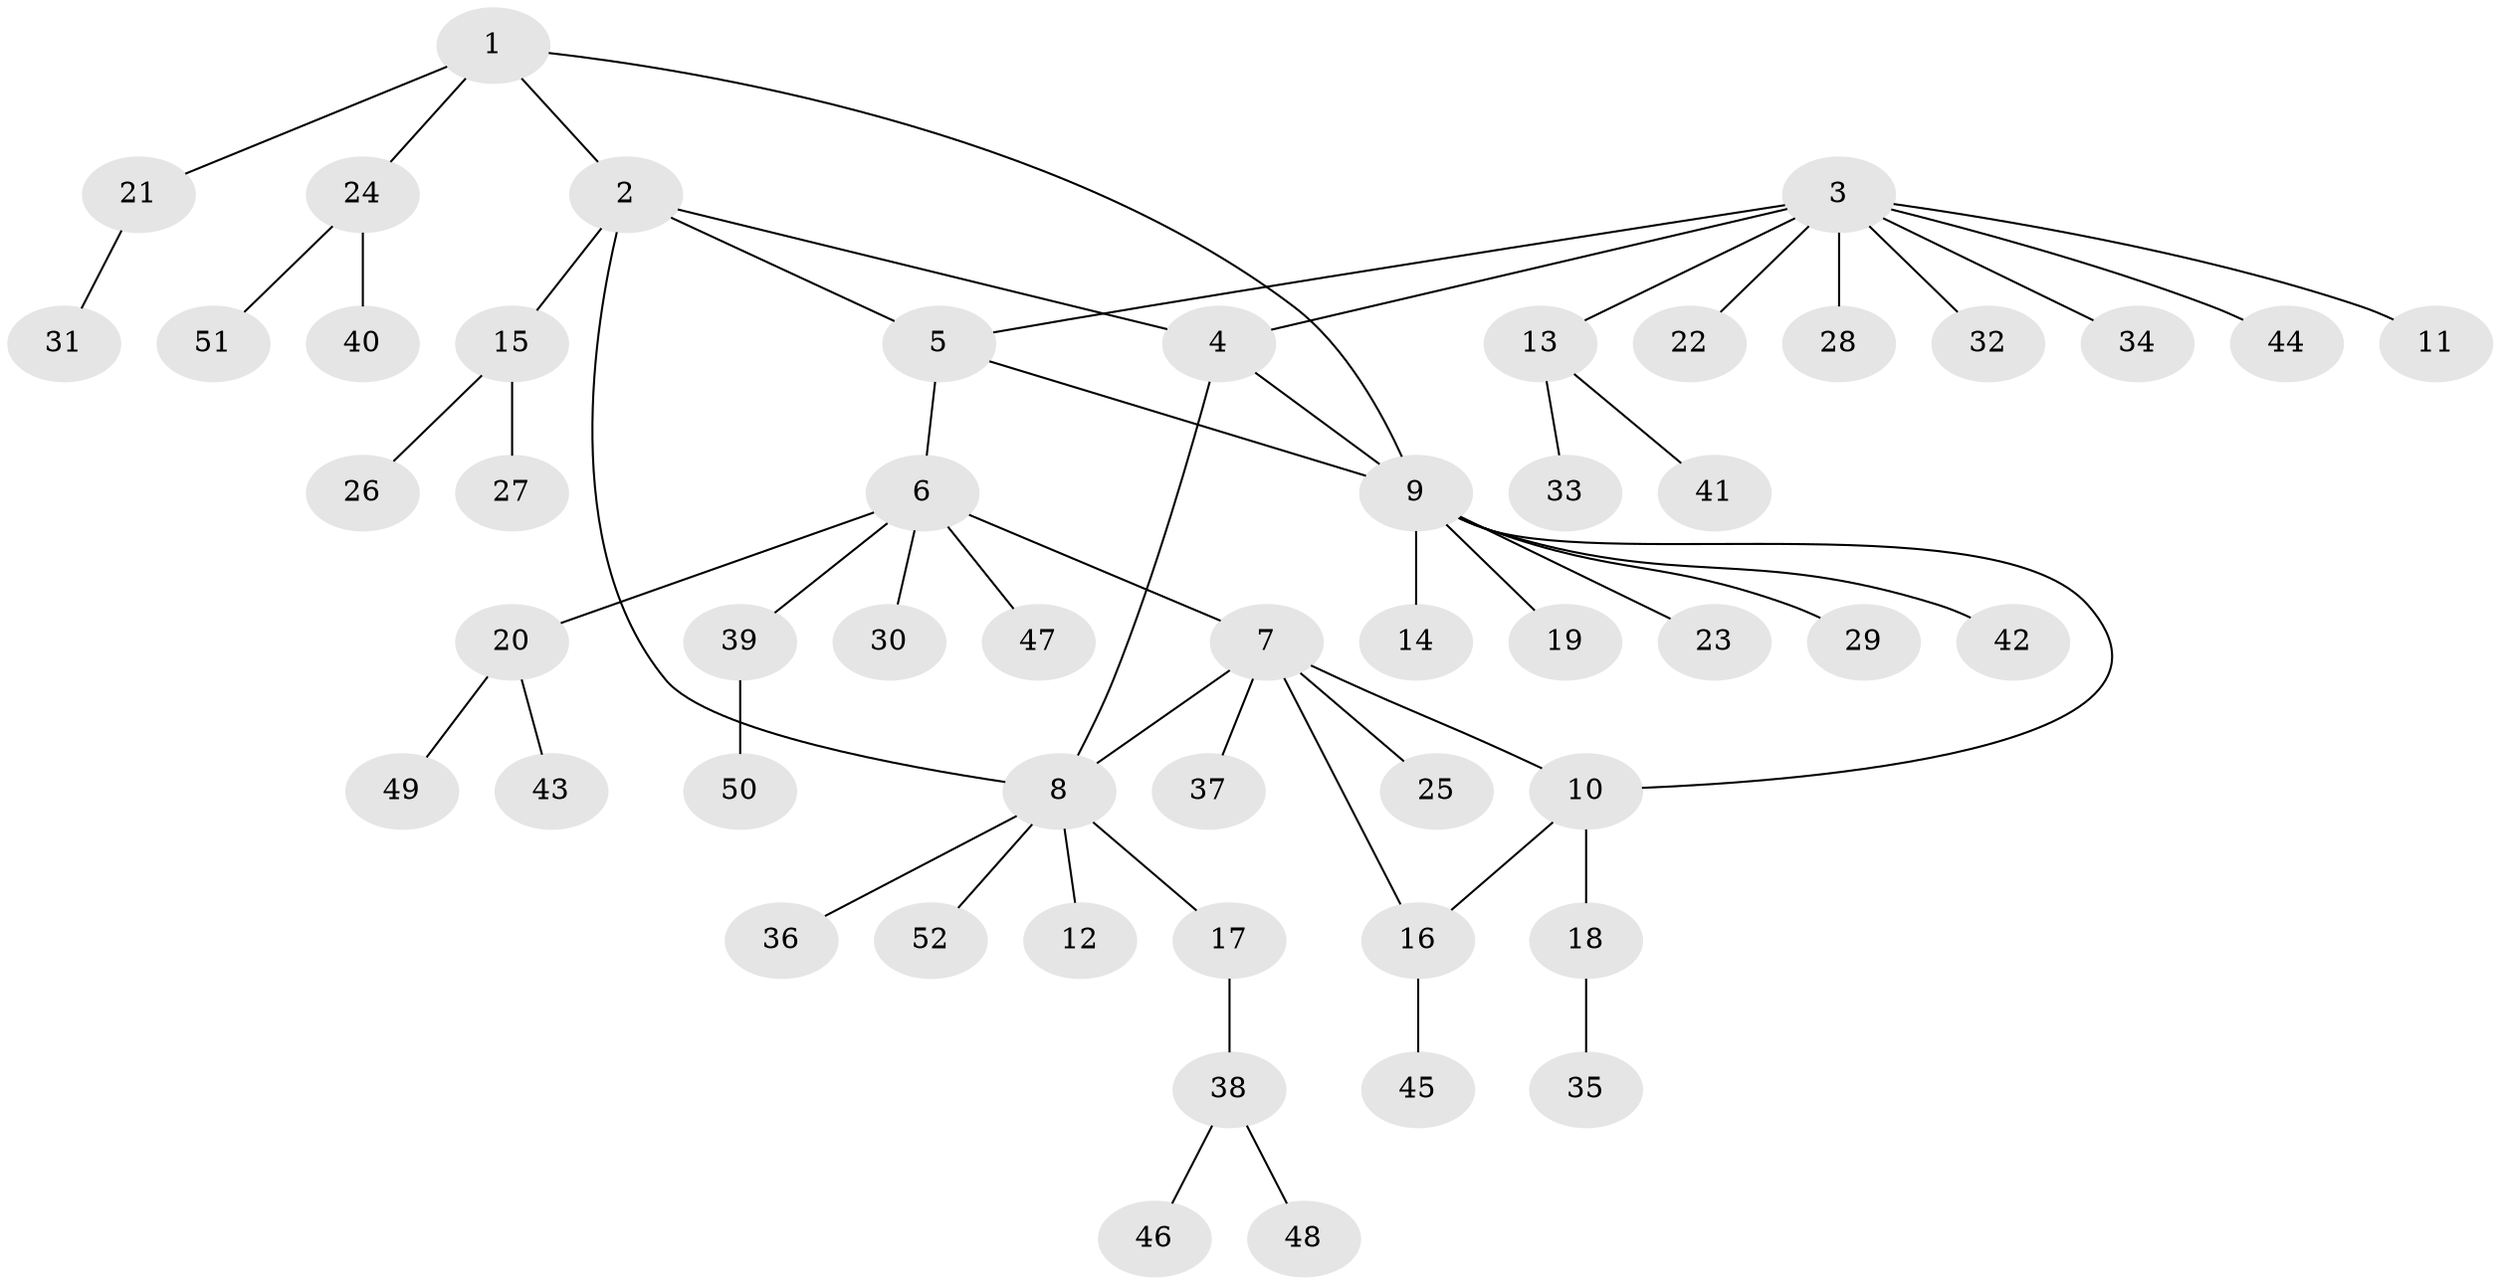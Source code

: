 // Generated by graph-tools (version 1.1) at 2025/37/03/09/25 02:37:14]
// undirected, 52 vertices, 58 edges
graph export_dot {
graph [start="1"]
  node [color=gray90,style=filled];
  1;
  2;
  3;
  4;
  5;
  6;
  7;
  8;
  9;
  10;
  11;
  12;
  13;
  14;
  15;
  16;
  17;
  18;
  19;
  20;
  21;
  22;
  23;
  24;
  25;
  26;
  27;
  28;
  29;
  30;
  31;
  32;
  33;
  34;
  35;
  36;
  37;
  38;
  39;
  40;
  41;
  42;
  43;
  44;
  45;
  46;
  47;
  48;
  49;
  50;
  51;
  52;
  1 -- 2;
  1 -- 9;
  1 -- 21;
  1 -- 24;
  2 -- 4;
  2 -- 5;
  2 -- 8;
  2 -- 15;
  3 -- 4;
  3 -- 5;
  3 -- 11;
  3 -- 13;
  3 -- 22;
  3 -- 28;
  3 -- 32;
  3 -- 34;
  3 -- 44;
  4 -- 8;
  4 -- 9;
  5 -- 6;
  5 -- 9;
  6 -- 7;
  6 -- 20;
  6 -- 30;
  6 -- 39;
  6 -- 47;
  7 -- 8;
  7 -- 10;
  7 -- 16;
  7 -- 25;
  7 -- 37;
  8 -- 12;
  8 -- 17;
  8 -- 36;
  8 -- 52;
  9 -- 10;
  9 -- 14;
  9 -- 19;
  9 -- 23;
  9 -- 29;
  9 -- 42;
  10 -- 16;
  10 -- 18;
  13 -- 33;
  13 -- 41;
  15 -- 26;
  15 -- 27;
  16 -- 45;
  17 -- 38;
  18 -- 35;
  20 -- 43;
  20 -- 49;
  21 -- 31;
  24 -- 40;
  24 -- 51;
  38 -- 46;
  38 -- 48;
  39 -- 50;
}
